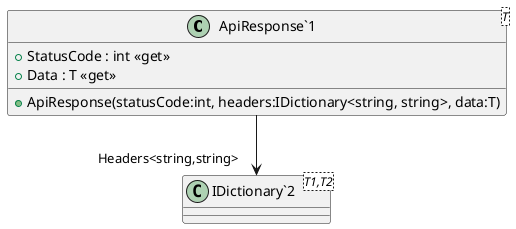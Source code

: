 @startuml
class "ApiResponse`1"<T> {
    + StatusCode : int <<get>>
    + Data : T <<get>>
    + ApiResponse(statusCode:int, headers:IDictionary<string, string>, data:T)
}
class "IDictionary`2"<T1,T2> {
}
"ApiResponse`1" --> "Headers<string,string>" "IDictionary`2"
@enduml
